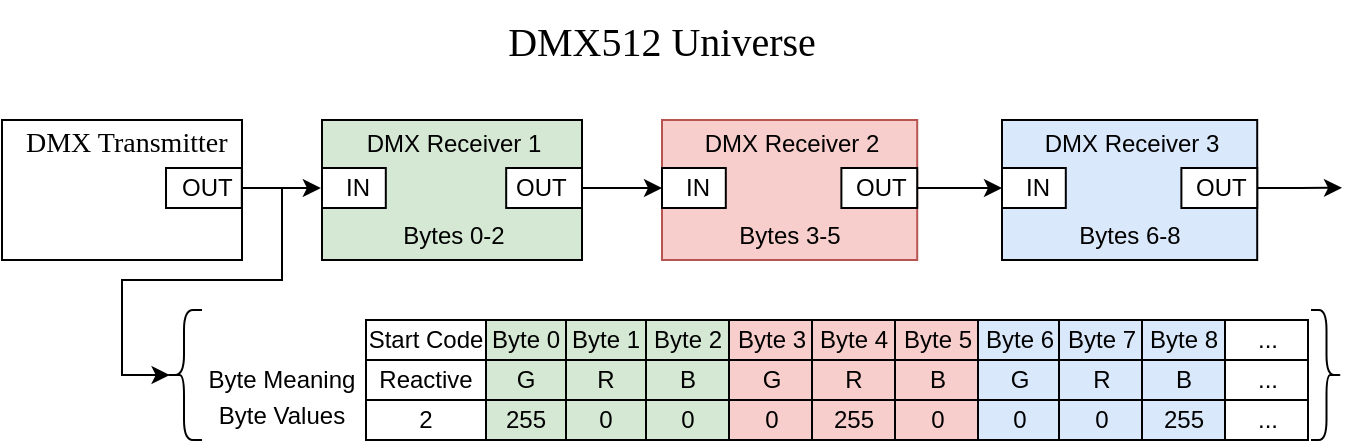 <mxfile version="21.7.1" type="github">
  <diagram name="Page-1" id="shF8shhkMKsd_J-aFrly">
    <mxGraphModel dx="922" dy="495" grid="1" gridSize="10" guides="1" tooltips="1" connect="1" arrows="1" fold="1" page="1" pageScale="1" pageWidth="850" pageHeight="1100" math="0" shadow="0">
      <root>
        <mxCell id="0" />
        <mxCell id="1" parent="0" />
        <mxCell id="lNHIe1rahEr5vsZYYmyg-2" value="&lt;font data-font-src=&quot;https://fonts.googleapis.com/css?family=Calibri&quot; face=&quot;Calibri&quot; style=&quot;font-size: 20px;&quot;&gt;DMX512 Universe&lt;/font&gt;" style="text;html=1;strokeColor=none;fillColor=none;align=center;verticalAlign=middle;whiteSpace=wrap;rounded=0;" parent="1" vertex="1">
          <mxGeometry x="315" y="210" width="170" height="40" as="geometry" />
        </mxCell>
        <mxCell id="lNHIe1rahEr5vsZYYmyg-68" value="" style="group" parent="1" vertex="1" connectable="0">
          <mxGeometry x="230" y="270" width="131" height="70" as="geometry" />
        </mxCell>
        <mxCell id="lNHIe1rahEr5vsZYYmyg-8" value="" style="rounded=0;whiteSpace=wrap;html=1;fillColor=#d5e8d4;strokeColor=default;" parent="lNHIe1rahEr5vsZYYmyg-68" vertex="1">
          <mxGeometry width="130" height="70" as="geometry" />
        </mxCell>
        <mxCell id="lNHIe1rahEr5vsZYYmyg-20" value="&lt;div align=&quot;center&quot;&gt;DMX Receiver 1&lt;br&gt;&lt;/div&gt;" style="text;whiteSpace=wrap;html=1;align=center;" parent="lNHIe1rahEr5vsZYYmyg-68" vertex="1">
          <mxGeometry x="1" y="-2" width="130" height="22" as="geometry" />
        </mxCell>
        <mxCell id="lNHIe1rahEr5vsZYYmyg-39" value="" style="group" parent="lNHIe1rahEr5vsZYYmyg-68" vertex="1" connectable="0">
          <mxGeometry y="20" width="31.902" height="24" as="geometry" />
        </mxCell>
        <mxCell id="lNHIe1rahEr5vsZYYmyg-66" value="" style="group" parent="lNHIe1rahEr5vsZYYmyg-39" vertex="1" connectable="0">
          <mxGeometry width="31.902" height="24" as="geometry" />
        </mxCell>
        <mxCell id="lNHIe1rahEr5vsZYYmyg-9" value="" style="rounded=0;whiteSpace=wrap;html=1;" parent="lNHIe1rahEr5vsZYYmyg-66" vertex="1">
          <mxGeometry y="4" width="31.902" height="20" as="geometry" />
        </mxCell>
        <mxCell id="lNHIe1rahEr5vsZYYmyg-13" value="&lt;div align=&quot;justify&quot;&gt;IN&lt;/div&gt;" style="text;whiteSpace=wrap;html=1;" parent="lNHIe1rahEr5vsZYYmyg-66" vertex="1">
          <mxGeometry x="9.571" width="15.951" height="20" as="geometry" />
        </mxCell>
        <mxCell id="lNHIe1rahEr5vsZYYmyg-31" value="" style="rounded=0;whiteSpace=wrap;html=1;" parent="lNHIe1rahEr5vsZYYmyg-68" vertex="1">
          <mxGeometry x="92.093" y="24" width="37.91" height="20" as="geometry" />
        </mxCell>
        <mxCell id="hq53a7k9uLLdRGu1v-rV-1" value="Bytes 0-2" style="text;whiteSpace=wrap;html=1;align=center;" vertex="1" parent="lNHIe1rahEr5vsZYYmyg-68">
          <mxGeometry x="1" y="44" width="130" height="22" as="geometry" />
        </mxCell>
        <mxCell id="lNHIe1rahEr5vsZYYmyg-113" style="edgeStyle=orthogonalEdgeStyle;rounded=0;orthogonalLoop=1;jettySize=auto;html=1;exitX=1;exitY=0.5;exitDx=0;exitDy=0;entryX=0;entryY=0.5;entryDx=0;entryDy=0;" parent="1" source="lNHIe1rahEr5vsZYYmyg-31" target="lNHIe1rahEr5vsZYYmyg-128" edge="1">
          <mxGeometry relative="1" as="geometry">
            <mxPoint x="410" y="304" as="targetPoint" />
          </mxGeometry>
        </mxCell>
        <mxCell id="lNHIe1rahEr5vsZYYmyg-120" value="" style="group" parent="1" vertex="1" connectable="0">
          <mxGeometry x="400" y="270" width="130" height="70" as="geometry" />
        </mxCell>
        <mxCell id="lNHIe1rahEr5vsZYYmyg-121" value="" style="rounded=0;whiteSpace=wrap;html=1;fillColor=#f8cecc;strokeColor=#b85450;" parent="lNHIe1rahEr5vsZYYmyg-120" vertex="1">
          <mxGeometry width="127.607" height="70" as="geometry" />
        </mxCell>
        <mxCell id="lNHIe1rahEr5vsZYYmyg-122" value="&lt;div align=&quot;center&quot;&gt;DMX Receiver 2&lt;br&gt;&lt;/div&gt;" style="text;whiteSpace=wrap;html=1;align=center;" parent="lNHIe1rahEr5vsZYYmyg-120" vertex="1">
          <mxGeometry y="-2" width="130" height="22" as="geometry" />
        </mxCell>
        <mxCell id="lNHIe1rahEr5vsZYYmyg-123" value="" style="group" parent="lNHIe1rahEr5vsZYYmyg-120" vertex="1" connectable="0">
          <mxGeometry x="99.693" y="20" width="30.307" height="24" as="geometry" />
        </mxCell>
        <mxCell id="lNHIe1rahEr5vsZYYmyg-124" value="" style="rounded=0;whiteSpace=wrap;html=1;" parent="lNHIe1rahEr5vsZYYmyg-123" vertex="1">
          <mxGeometry x="-10" y="4" width="37.91" height="20" as="geometry" />
        </mxCell>
        <mxCell id="lNHIe1rahEr5vsZYYmyg-125" value="&lt;div align=&quot;justify&quot;&gt;OUT&lt;/div&gt;" style="text;whiteSpace=wrap;html=1;" parent="lNHIe1rahEr5vsZYYmyg-123" vertex="1">
          <mxGeometry x="-5" width="27.91" height="10" as="geometry" />
        </mxCell>
        <mxCell id="lNHIe1rahEr5vsZYYmyg-126" value="" style="group" parent="lNHIe1rahEr5vsZYYmyg-120" vertex="1" connectable="0">
          <mxGeometry y="20" width="31.902" height="24" as="geometry" />
        </mxCell>
        <mxCell id="lNHIe1rahEr5vsZYYmyg-127" value="" style="group" parent="lNHIe1rahEr5vsZYYmyg-126" vertex="1" connectable="0">
          <mxGeometry width="31.902" height="24" as="geometry" />
        </mxCell>
        <mxCell id="lNHIe1rahEr5vsZYYmyg-128" value="" style="rounded=0;whiteSpace=wrap;html=1;" parent="lNHIe1rahEr5vsZYYmyg-127" vertex="1">
          <mxGeometry y="4" width="31.902" height="20" as="geometry" />
        </mxCell>
        <mxCell id="lNHIe1rahEr5vsZYYmyg-129" value="&lt;div align=&quot;justify&quot;&gt;IN&lt;/div&gt;" style="text;whiteSpace=wrap;html=1;" parent="lNHIe1rahEr5vsZYYmyg-127" vertex="1">
          <mxGeometry x="9.571" width="15.951" height="20" as="geometry" />
        </mxCell>
        <mxCell id="hq53a7k9uLLdRGu1v-rV-2" value="Bytes 3-5" style="text;whiteSpace=wrap;html=1;align=center;" vertex="1" parent="lNHIe1rahEr5vsZYYmyg-120">
          <mxGeometry x="-1.2" y="44" width="130" height="22" as="geometry" />
        </mxCell>
        <mxCell id="lNHIe1rahEr5vsZYYmyg-130" value="" style="group" parent="1" vertex="1" connectable="0">
          <mxGeometry x="570" y="270" width="130" height="70" as="geometry" />
        </mxCell>
        <mxCell id="lNHIe1rahEr5vsZYYmyg-131" value="" style="rounded=0;whiteSpace=wrap;html=1;fillColor=#dae8fc;strokeColor=#000000;" parent="lNHIe1rahEr5vsZYYmyg-130" vertex="1">
          <mxGeometry width="127.607" height="70" as="geometry" />
        </mxCell>
        <mxCell id="lNHIe1rahEr5vsZYYmyg-132" value="&lt;div align=&quot;center&quot;&gt;DMX Receiver 3&lt;br&gt;&lt;/div&gt;" style="text;whiteSpace=wrap;html=1;align=center;" parent="lNHIe1rahEr5vsZYYmyg-130" vertex="1">
          <mxGeometry y="-2" width="130" height="22" as="geometry" />
        </mxCell>
        <mxCell id="lNHIe1rahEr5vsZYYmyg-133" value="" style="group" parent="lNHIe1rahEr5vsZYYmyg-130" vertex="1" connectable="0">
          <mxGeometry x="99.693" y="20" width="30.307" height="24" as="geometry" />
        </mxCell>
        <mxCell id="hq53a7k9uLLdRGu1v-rV-18" style="edgeStyle=orthogonalEdgeStyle;rounded=0;orthogonalLoop=1;jettySize=auto;html=1;exitX=1;exitY=0.5;exitDx=0;exitDy=0;" edge="1" parent="lNHIe1rahEr5vsZYYmyg-133" source="lNHIe1rahEr5vsZYYmyg-134">
          <mxGeometry relative="1" as="geometry">
            <mxPoint x="70.307" y="13.875" as="targetPoint" />
          </mxGeometry>
        </mxCell>
        <mxCell id="lNHIe1rahEr5vsZYYmyg-134" value="" style="rounded=0;whiteSpace=wrap;html=1;" parent="lNHIe1rahEr5vsZYYmyg-133" vertex="1">
          <mxGeometry x="-10" y="4" width="37.91" height="20" as="geometry" />
        </mxCell>
        <mxCell id="lNHIe1rahEr5vsZYYmyg-135" value="&lt;div align=&quot;justify&quot;&gt;OUT&lt;/div&gt;" style="text;whiteSpace=wrap;html=1;" parent="lNHIe1rahEr5vsZYYmyg-133" vertex="1">
          <mxGeometry x="-5" width="27.91" height="10" as="geometry" />
        </mxCell>
        <mxCell id="lNHIe1rahEr5vsZYYmyg-136" value="" style="group" parent="lNHIe1rahEr5vsZYYmyg-130" vertex="1" connectable="0">
          <mxGeometry y="20" width="31.902" height="24" as="geometry" />
        </mxCell>
        <mxCell id="lNHIe1rahEr5vsZYYmyg-137" value="" style="group" parent="lNHIe1rahEr5vsZYYmyg-136" vertex="1" connectable="0">
          <mxGeometry width="31.902" height="24" as="geometry" />
        </mxCell>
        <mxCell id="lNHIe1rahEr5vsZYYmyg-138" value="" style="rounded=0;whiteSpace=wrap;html=1;" parent="lNHIe1rahEr5vsZYYmyg-137" vertex="1">
          <mxGeometry y="4" width="31.902" height="20" as="geometry" />
        </mxCell>
        <mxCell id="lNHIe1rahEr5vsZYYmyg-139" value="&lt;div align=&quot;justify&quot;&gt;IN&lt;/div&gt;" style="text;whiteSpace=wrap;html=1;" parent="lNHIe1rahEr5vsZYYmyg-137" vertex="1">
          <mxGeometry x="9.571" width="15.951" height="20" as="geometry" />
        </mxCell>
        <mxCell id="hq53a7k9uLLdRGu1v-rV-12" value="Bytes 6-8" style="text;whiteSpace=wrap;html=1;align=center;" vertex="1" parent="lNHIe1rahEr5vsZYYmyg-130">
          <mxGeometry x="-1.2" y="44" width="130" height="22" as="geometry" />
        </mxCell>
        <mxCell id="lNHIe1rahEr5vsZYYmyg-140" style="edgeStyle=orthogonalEdgeStyle;rounded=0;orthogonalLoop=1;jettySize=auto;html=1;exitX=1;exitY=0.5;exitDx=0;exitDy=0;entryX=0;entryY=0.5;entryDx=0;entryDy=0;" parent="1" source="lNHIe1rahEr5vsZYYmyg-124" target="lNHIe1rahEr5vsZYYmyg-138" edge="1">
          <mxGeometry relative="1" as="geometry" />
        </mxCell>
        <mxCell id="lNHIe1rahEr5vsZYYmyg-141" value="" style="group" parent="1" vertex="1" connectable="0">
          <mxGeometry x="70" y="270" width="157.913" height="70" as="geometry" />
        </mxCell>
        <mxCell id="lNHIe1rahEr5vsZYYmyg-4" value="" style="rounded=0;whiteSpace=wrap;html=1;" parent="lNHIe1rahEr5vsZYYmyg-141" vertex="1">
          <mxGeometry width="120" height="70" as="geometry" />
        </mxCell>
        <mxCell id="lNHIe1rahEr5vsZYYmyg-145" value="" style="rounded=0;whiteSpace=wrap;html=1;" parent="lNHIe1rahEr5vsZYYmyg-141" vertex="1">
          <mxGeometry x="82.003" y="24" width="37.91" height="20" as="geometry" />
        </mxCell>
        <mxCell id="lNHIe1rahEr5vsZYYmyg-29" value="" style="group" parent="lNHIe1rahEr5vsZYYmyg-141" vertex="1" connectable="0">
          <mxGeometry x="85" y="20" width="38" height="30" as="geometry" />
        </mxCell>
        <mxCell id="lNHIe1rahEr5vsZYYmyg-17" value="&lt;div align=&quot;justify&quot;&gt;OUT&lt;/div&gt;" style="text;whiteSpace=wrap;html=1;" parent="lNHIe1rahEr5vsZYYmyg-29" vertex="1">
          <mxGeometry x="3" width="35" height="20" as="geometry" />
        </mxCell>
        <mxCell id="lNHIe1rahEr5vsZYYmyg-37" style="edgeStyle=orthogonalEdgeStyle;rounded=0;orthogonalLoop=1;jettySize=auto;html=1;exitX=0.5;exitY=1;exitDx=0;exitDy=0;" parent="lNHIe1rahEr5vsZYYmyg-29" source="lNHIe1rahEr5vsZYYmyg-17" target="lNHIe1rahEr5vsZYYmyg-17" edge="1">
          <mxGeometry relative="1" as="geometry" />
        </mxCell>
        <mxCell id="lNHIe1rahEr5vsZYYmyg-142" value="&lt;div align=&quot;justify&quot;&gt;OUT&lt;/div&gt;" style="text;whiteSpace=wrap;html=1;" parent="1" vertex="1">
          <mxGeometry x="324.693" y="290" width="27.91" height="10" as="geometry" />
        </mxCell>
        <mxCell id="lNHIe1rahEr5vsZYYmyg-146" style="edgeStyle=orthogonalEdgeStyle;rounded=0;orthogonalLoop=1;jettySize=auto;html=1;exitX=1;exitY=0.5;exitDx=0;exitDy=0;entryX=-0.018;entryY=0.501;entryDx=0;entryDy=0;entryPerimeter=0;" parent="1" source="lNHIe1rahEr5vsZYYmyg-145" target="lNHIe1rahEr5vsZYYmyg-9" edge="1">
          <mxGeometry relative="1" as="geometry" />
        </mxCell>
        <mxCell id="lNHIe1rahEr5vsZYYmyg-147" value="" style="shape=curlyBracket;whiteSpace=wrap;html=1;rounded=1;labelPosition=left;verticalLabelPosition=middle;align=right;verticalAlign=middle;size=0.5;" parent="1" vertex="1">
          <mxGeometry x="152" y="365" width="18" height="65" as="geometry" />
        </mxCell>
        <mxCell id="lNHIe1rahEr5vsZYYmyg-148" style="edgeStyle=orthogonalEdgeStyle;rounded=0;orthogonalLoop=1;jettySize=auto;html=1;exitX=1;exitY=0.5;exitDx=0;exitDy=0;entryX=0.1;entryY=0.5;entryDx=0;entryDy=0;entryPerimeter=0;" parent="1" source="lNHIe1rahEr5vsZYYmyg-145" target="lNHIe1rahEr5vsZYYmyg-147" edge="1">
          <mxGeometry relative="1" as="geometry">
            <Array as="points">
              <mxPoint x="210" y="304" />
              <mxPoint x="210" y="350" />
              <mxPoint x="130" y="350" />
              <mxPoint x="130" y="397" />
            </Array>
          </mxGeometry>
        </mxCell>
        <mxCell id="lNHIe1rahEr5vsZYYmyg-149" value="Start Code" style="rounded=0;whiteSpace=wrap;html=1;" parent="1" vertex="1">
          <mxGeometry x="252" y="370" width="60" height="20" as="geometry" />
        </mxCell>
        <mxCell id="lNHIe1rahEr5vsZYYmyg-150" value="Byte 0" style="rounded=0;whiteSpace=wrap;html=1;fillColor=#d5e8d4;strokeColor=#000000;" parent="1" vertex="1">
          <mxGeometry x="312" y="370" width="40" height="20" as="geometry" />
        </mxCell>
        <mxCell id="lNHIe1rahEr5vsZYYmyg-151" value="Byte 1" style="rounded=0;whiteSpace=wrap;html=1;fillColor=#d5e8d4;strokeColor=#000000;" parent="1" vertex="1">
          <mxGeometry x="352" y="370" width="40" height="20" as="geometry" />
        </mxCell>
        <mxCell id="lNHIe1rahEr5vsZYYmyg-152" value="Byte 2" style="rounded=0;whiteSpace=wrap;html=1;fillColor=#d5e8d4;strokeColor=#000000;" parent="1" vertex="1">
          <mxGeometry x="392" y="370" width="41.5" height="20" as="geometry" />
        </mxCell>
        <mxCell id="lNHIe1rahEr5vsZYYmyg-153" value="Byte 3" style="rounded=0;whiteSpace=wrap;html=1;fillColor=#f8cecc;strokeColor=#000000;" parent="1" vertex="1">
          <mxGeometry x="433.5" y="370" width="41.5" height="20" as="geometry" />
        </mxCell>
        <mxCell id="lNHIe1rahEr5vsZYYmyg-154" value="Byte 4" style="rounded=0;whiteSpace=wrap;html=1;fillColor=#f8cecc;strokeColor=#000000;" parent="1" vertex="1">
          <mxGeometry x="475" y="370" width="41.5" height="20" as="geometry" />
        </mxCell>
        <mxCell id="lNHIe1rahEr5vsZYYmyg-155" value="..." style="rounded=0;whiteSpace=wrap;html=1;" parent="1" vertex="1">
          <mxGeometry x="681.5" y="370" width="41.5" height="20" as="geometry" />
        </mxCell>
        <mxCell id="lNHIe1rahEr5vsZYYmyg-159" value="" style="shape=curlyBracket;whiteSpace=wrap;html=1;rounded=1;flipH=1;labelPosition=right;verticalLabelPosition=middle;align=left;verticalAlign=middle;size=0.5;" parent="1" vertex="1">
          <mxGeometry x="724.5" y="365" width="15.5" height="65" as="geometry" />
        </mxCell>
        <mxCell id="lNHIe1rahEr5vsZYYmyg-19" value="&lt;div style=&quot;font-size: 14px;&quot; align=&quot;center&quot;&gt;&lt;font face=&quot;Calibri&quot; data-font-src=&quot;https://fonts.googleapis.com/css?family=Calibri&quot; style=&quot;font-size: 14px;&quot;&gt;DMX Transmitter&lt;/font&gt;&lt;/div&gt;" style="text;whiteSpace=wrap;html=1;" parent="1" vertex="1">
          <mxGeometry x="80" y="266" width="105" height="60" as="geometry" />
        </mxCell>
        <mxCell id="hq53a7k9uLLdRGu1v-rV-13" value="Byte 5" style="rounded=0;whiteSpace=wrap;html=1;fillColor=#f8cecc;strokeColor=#000000;" vertex="1" parent="1">
          <mxGeometry x="516.5" y="370" width="41.5" height="20" as="geometry" />
        </mxCell>
        <mxCell id="hq53a7k9uLLdRGu1v-rV-14" value="Byte 6" style="rounded=0;whiteSpace=wrap;html=1;fillColor=#dae8fc;strokeColor=#000000;" vertex="1" parent="1">
          <mxGeometry x="558" y="370" width="41.5" height="20" as="geometry" />
        </mxCell>
        <mxCell id="hq53a7k9uLLdRGu1v-rV-15" value="Byte 7" style="rounded=0;whiteSpace=wrap;html=1;fillColor=#dae8fc;strokeColor=#000000;" vertex="1" parent="1">
          <mxGeometry x="598.5" y="370" width="41.5" height="20" as="geometry" />
        </mxCell>
        <mxCell id="hq53a7k9uLLdRGu1v-rV-16" value="Byte 8" style="rounded=0;whiteSpace=wrap;html=1;fillColor=#dae8fc;strokeColor=#000000;" vertex="1" parent="1">
          <mxGeometry x="640" y="370" width="41.5" height="20" as="geometry" />
        </mxCell>
        <mxCell id="hq53a7k9uLLdRGu1v-rV-19" value="Reactive" style="rounded=0;whiteSpace=wrap;html=1;" vertex="1" parent="1">
          <mxGeometry x="252" y="390" width="60" height="20" as="geometry" />
        </mxCell>
        <mxCell id="hq53a7k9uLLdRGu1v-rV-20" value="G" style="rounded=0;whiteSpace=wrap;html=1;fillColor=#d5e8d4;strokeColor=#000000;" vertex="1" parent="1">
          <mxGeometry x="312" y="390" width="40" height="20" as="geometry" />
        </mxCell>
        <mxCell id="hq53a7k9uLLdRGu1v-rV-21" value="R" style="rounded=0;whiteSpace=wrap;html=1;fillColor=#d5e8d4;strokeColor=#000000;" vertex="1" parent="1">
          <mxGeometry x="352" y="390" width="40" height="20" as="geometry" />
        </mxCell>
        <mxCell id="hq53a7k9uLLdRGu1v-rV-22" value="B" style="rounded=0;whiteSpace=wrap;html=1;fillColor=#d5e8d4;strokeColor=#000000;" vertex="1" parent="1">
          <mxGeometry x="392" y="390" width="41.5" height="20" as="geometry" />
        </mxCell>
        <mxCell id="hq53a7k9uLLdRGu1v-rV-23" value="G" style="rounded=0;whiteSpace=wrap;html=1;fillColor=#f8cecc;strokeColor=#000000;" vertex="1" parent="1">
          <mxGeometry x="433.5" y="390" width="41.5" height="20" as="geometry" />
        </mxCell>
        <mxCell id="hq53a7k9uLLdRGu1v-rV-24" value="R" style="rounded=0;whiteSpace=wrap;html=1;fillColor=#f8cecc;strokeColor=#000000;" vertex="1" parent="1">
          <mxGeometry x="475" y="390" width="41.5" height="20" as="geometry" />
        </mxCell>
        <mxCell id="hq53a7k9uLLdRGu1v-rV-25" value="B" style="rounded=0;whiteSpace=wrap;html=1;fillColor=#f8cecc;strokeColor=#000000;" vertex="1" parent="1">
          <mxGeometry x="516.5" y="390" width="41.5" height="20" as="geometry" />
        </mxCell>
        <mxCell id="hq53a7k9uLLdRGu1v-rV-26" value="G" style="rounded=0;whiteSpace=wrap;html=1;fillColor=#dae8fc;strokeColor=#000000;" vertex="1" parent="1">
          <mxGeometry x="558" y="390" width="41.5" height="20" as="geometry" />
        </mxCell>
        <mxCell id="hq53a7k9uLLdRGu1v-rV-27" value="R" style="rounded=0;whiteSpace=wrap;html=1;fillColor=#dae8fc;strokeColor=#000000;" vertex="1" parent="1">
          <mxGeometry x="598.5" y="390" width="41.5" height="20" as="geometry" />
        </mxCell>
        <mxCell id="hq53a7k9uLLdRGu1v-rV-28" value="B" style="rounded=0;whiteSpace=wrap;html=1;fillColor=#dae8fc;strokeColor=#000000;" vertex="1" parent="1">
          <mxGeometry x="640" y="390" width="41.5" height="20" as="geometry" />
        </mxCell>
        <mxCell id="hq53a7k9uLLdRGu1v-rV-29" value="2" style="rounded=0;whiteSpace=wrap;html=1;" vertex="1" parent="1">
          <mxGeometry x="252" y="410" width="60" height="20" as="geometry" />
        </mxCell>
        <mxCell id="hq53a7k9uLLdRGu1v-rV-30" value="255" style="rounded=0;whiteSpace=wrap;html=1;fillColor=#d5e8d4;strokeColor=#000000;" vertex="1" parent="1">
          <mxGeometry x="312" y="410" width="40" height="20" as="geometry" />
        </mxCell>
        <mxCell id="hq53a7k9uLLdRGu1v-rV-31" value="0" style="rounded=0;whiteSpace=wrap;html=1;fillColor=#d5e8d4;strokeColor=#000000;" vertex="1" parent="1">
          <mxGeometry x="352" y="410" width="40" height="20" as="geometry" />
        </mxCell>
        <mxCell id="hq53a7k9uLLdRGu1v-rV-32" value="0" style="rounded=0;whiteSpace=wrap;html=1;fillColor=#d5e8d4;strokeColor=#000000;" vertex="1" parent="1">
          <mxGeometry x="392" y="410" width="41.5" height="20" as="geometry" />
        </mxCell>
        <mxCell id="hq53a7k9uLLdRGu1v-rV-33" value="0" style="rounded=0;whiteSpace=wrap;html=1;fillColor=#f8cecc;strokeColor=#000000;" vertex="1" parent="1">
          <mxGeometry x="433.5" y="410" width="41.5" height="20" as="geometry" />
        </mxCell>
        <mxCell id="hq53a7k9uLLdRGu1v-rV-34" value="255" style="rounded=0;whiteSpace=wrap;html=1;fillColor=#f8cecc;strokeColor=#000000;" vertex="1" parent="1">
          <mxGeometry x="475" y="410" width="41.5" height="20" as="geometry" />
        </mxCell>
        <mxCell id="hq53a7k9uLLdRGu1v-rV-35" value="0" style="rounded=0;whiteSpace=wrap;html=1;fillColor=#f8cecc;strokeColor=#000000;" vertex="1" parent="1">
          <mxGeometry x="516.5" y="410" width="41.5" height="20" as="geometry" />
        </mxCell>
        <mxCell id="hq53a7k9uLLdRGu1v-rV-36" value="0" style="rounded=0;whiteSpace=wrap;html=1;fillColor=#dae8fc;strokeColor=#000000;" vertex="1" parent="1">
          <mxGeometry x="558" y="410" width="41.5" height="20" as="geometry" />
        </mxCell>
        <mxCell id="hq53a7k9uLLdRGu1v-rV-37" value="0" style="rounded=0;whiteSpace=wrap;html=1;fillColor=#dae8fc;strokeColor=#000000;" vertex="1" parent="1">
          <mxGeometry x="598.5" y="410" width="41.5" height="20" as="geometry" />
        </mxCell>
        <mxCell id="hq53a7k9uLLdRGu1v-rV-38" value="255" style="rounded=0;whiteSpace=wrap;html=1;fillColor=#dae8fc;strokeColor=#000000;" vertex="1" parent="1">
          <mxGeometry x="640" y="410" width="41.5" height="20" as="geometry" />
        </mxCell>
        <mxCell id="hq53a7k9uLLdRGu1v-rV-41" value="Byte Meaning" style="text;html=1;strokeColor=none;fillColor=none;align=center;verticalAlign=middle;whiteSpace=wrap;rounded=0;" vertex="1" parent="1">
          <mxGeometry x="160" y="392.5" width="100" height="15" as="geometry" />
        </mxCell>
        <mxCell id="hq53a7k9uLLdRGu1v-rV-42" value="Byte Values" style="text;html=1;strokeColor=none;fillColor=none;align=center;verticalAlign=middle;whiteSpace=wrap;rounded=0;" vertex="1" parent="1">
          <mxGeometry x="160" y="410" width="100" height="15" as="geometry" />
        </mxCell>
        <mxCell id="hq53a7k9uLLdRGu1v-rV-43" value="..." style="rounded=0;whiteSpace=wrap;html=1;" vertex="1" parent="1">
          <mxGeometry x="681.5" y="390" width="41.5" height="20" as="geometry" />
        </mxCell>
        <mxCell id="hq53a7k9uLLdRGu1v-rV-44" value="..." style="rounded=0;whiteSpace=wrap;html=1;" vertex="1" parent="1">
          <mxGeometry x="681.5" y="410" width="41.5" height="20" as="geometry" />
        </mxCell>
      </root>
    </mxGraphModel>
  </diagram>
</mxfile>
